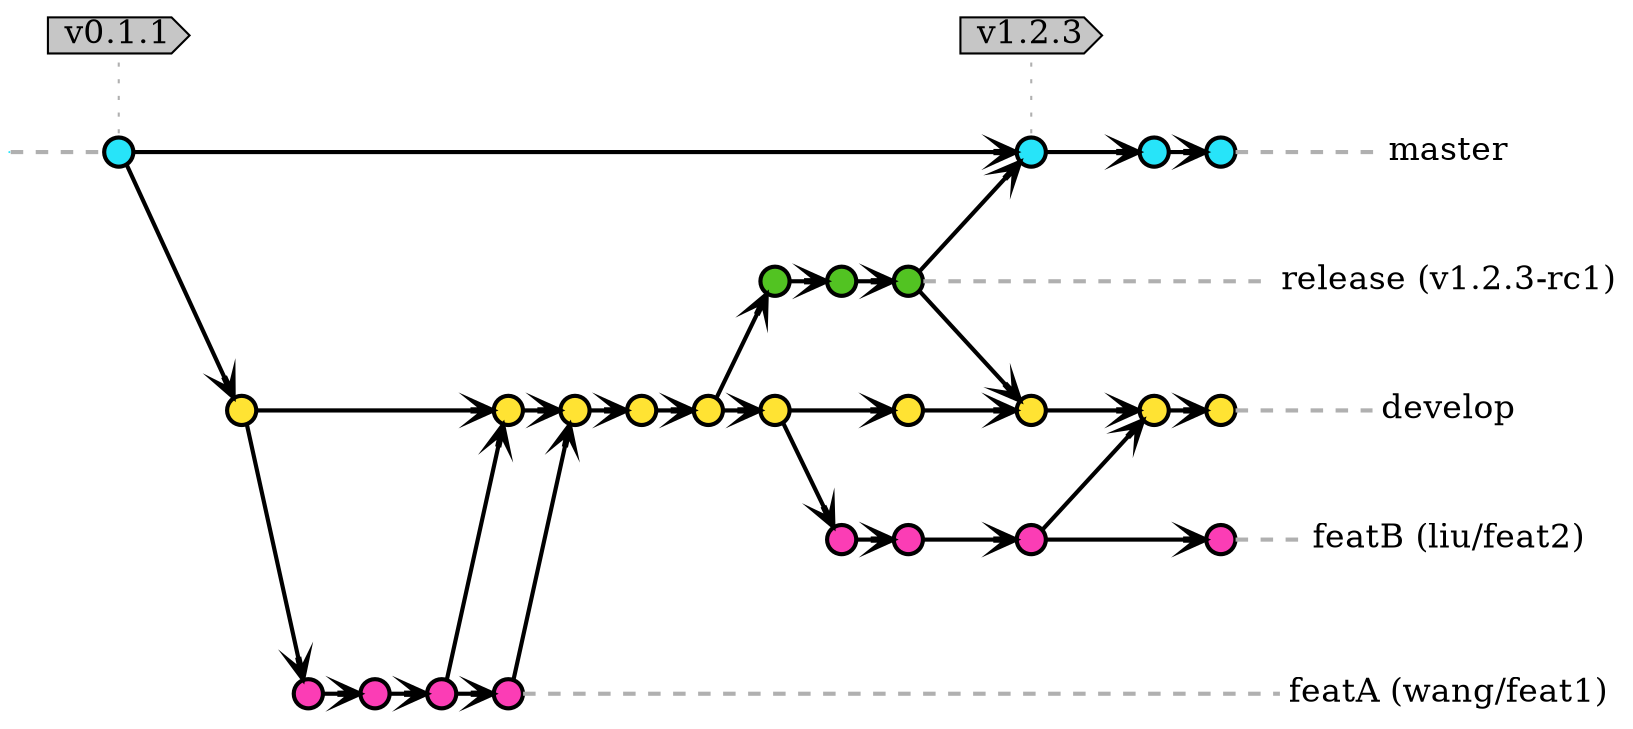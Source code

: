 strict digraph git {
  rankdir="LR"; nodesep=0.5; ranksep=0.25; splines=line; forcelabels=false;

  // general
  node [style=filled, color="black", fontcolor="black", font="Source Code Pro", fontsize="16pt" ];
  edge [arrowhead=vee, color="black", penwidth=2];

  // branch name
  node [fixedsize=false, penwidth=0, fillcolor=none, shape=none, width=0, height=0, margin="0.05"];
  subgraph {
    rank=sink;
    master [label="master", group="master"];
  }
  subgraph {
    rank=sink;
    rc1 [label="release (v1.2.3-rc1)", group="release"];
  }
  // subgraph {
  //     rank=sink;
  //     rc2 [label="v1.0.3-rc", group="releaseB"];
  // }
  subgraph {
    rank=sink;
    develop [label="develop", group="develop"];
  }
  subgraph {
    rank=sink;
    featA [label="featA (wang/feat1)", group="featA"];
  }
  subgraph {
    rank=sink;
    featB [label="featB (liu/feat2)", group="featB"];
  }

  // tag name
  node [shape=cds, fixedsize=false, fillcolor="#C6C6C6", penwidth=1, margin="0.11,0.055"]
  tag1 [label="v0.1.1"]
  tag2 [label="v1.2.3"]

  // main graph
  node [width=0.2, height=0.2, fixedsize=true, label="", margin="0.11,0.055", shape=circle, penwidth=2, fillcolor="#FF0000"]

  // commits
  subgraph {
    node  [group="master", fillcolor="#27E4F9"];
    mst1; mst2; mst3; mst4;
    subgraph {
      rank=source;
      init [label="", width=0, height=0, penwidth=0];
    }
    init -> mst1 [color="#b0b0b0", style=dashed, arrowhead=none ];
    mst1 -> mst2 -> mst3 -> mst4;
    mst4 -> master [color="#b0b0b0", style=dashed, arrowhead=none ];
  }

  subgraph {
    node  [group="release", fillcolor="#52C322"];
    rca1; rca2; rca3;
    rca1 -> rca2 -> rca3;
    rca3 -> rc1 [color="#b0b0b0", style=dashed, arrowhead=none];
  }

  // subgraph {
  //   node  [group="releaseB", fillcolor="#52C322"];
  //   rcb1; rcb2;
  //   rcb1 -> rcb2;
  //   rcb2 -> rc2 [color="#b0b0b0", style=dashed, arrowhead=none];
  // }

  subgraph {
    node  [group="develop", fillcolor="#FFE333"];
    dev1; dev2; dev3; dev4; dev5; dev6; dev7; dev8; dev9; dev10;
    dev1 -> dev2 -> dev3 -> dev4 -> dev5 -> dev6 -> dev7 -> dev8 -> dev9 -> dev10;
    dev10 -> develop [color="#b0b0b0", style=dashed, arrowhead=none ];
  }

  subgraph {
    node  [group="featA", fillcolor="#FB3DB5"];
    fa1; fa2; fa3; fa4;
    fa1 -> fa2 -> fa3 -> fa4;
    fa4 -> featA [color="#b0b0b0", style=dashed, arrowhead=none];
  }

  subgraph {
    node  [group="featB", fillcolor="#FB3DB5"];
    fb1; fb2; fb3; fb4;
    fb1 -> fb2 -> fb3 -> fb4;
    fb4 -> featB [color="#b0b0b0", style=dashed, arrowhead=none];
  }

  // merges
  mst1 -> dev1;

  dev5 -> rca1;
  rca3 -> mst2;
  rca3 -> dev8;

  // dev7 -> rcb1;
  // rcb2 -> dev8;
  // rcb2 -> mst3;

  dev1 -> fa1;
  dev6 -> fb1;
  fa3 -> dev2;
  fa4 -> dev3;
  fb3 -> dev9;

  // tags connections
  edge [color="#b0b0b0", style=dotted, len=0.3, arrowhead=none, penwidth=1];
  subgraph {
    rank="same";
    tag1 -> mst1;
  }
  subgraph {
    rank="same";
    tag2 -> mst2;
  }

}
